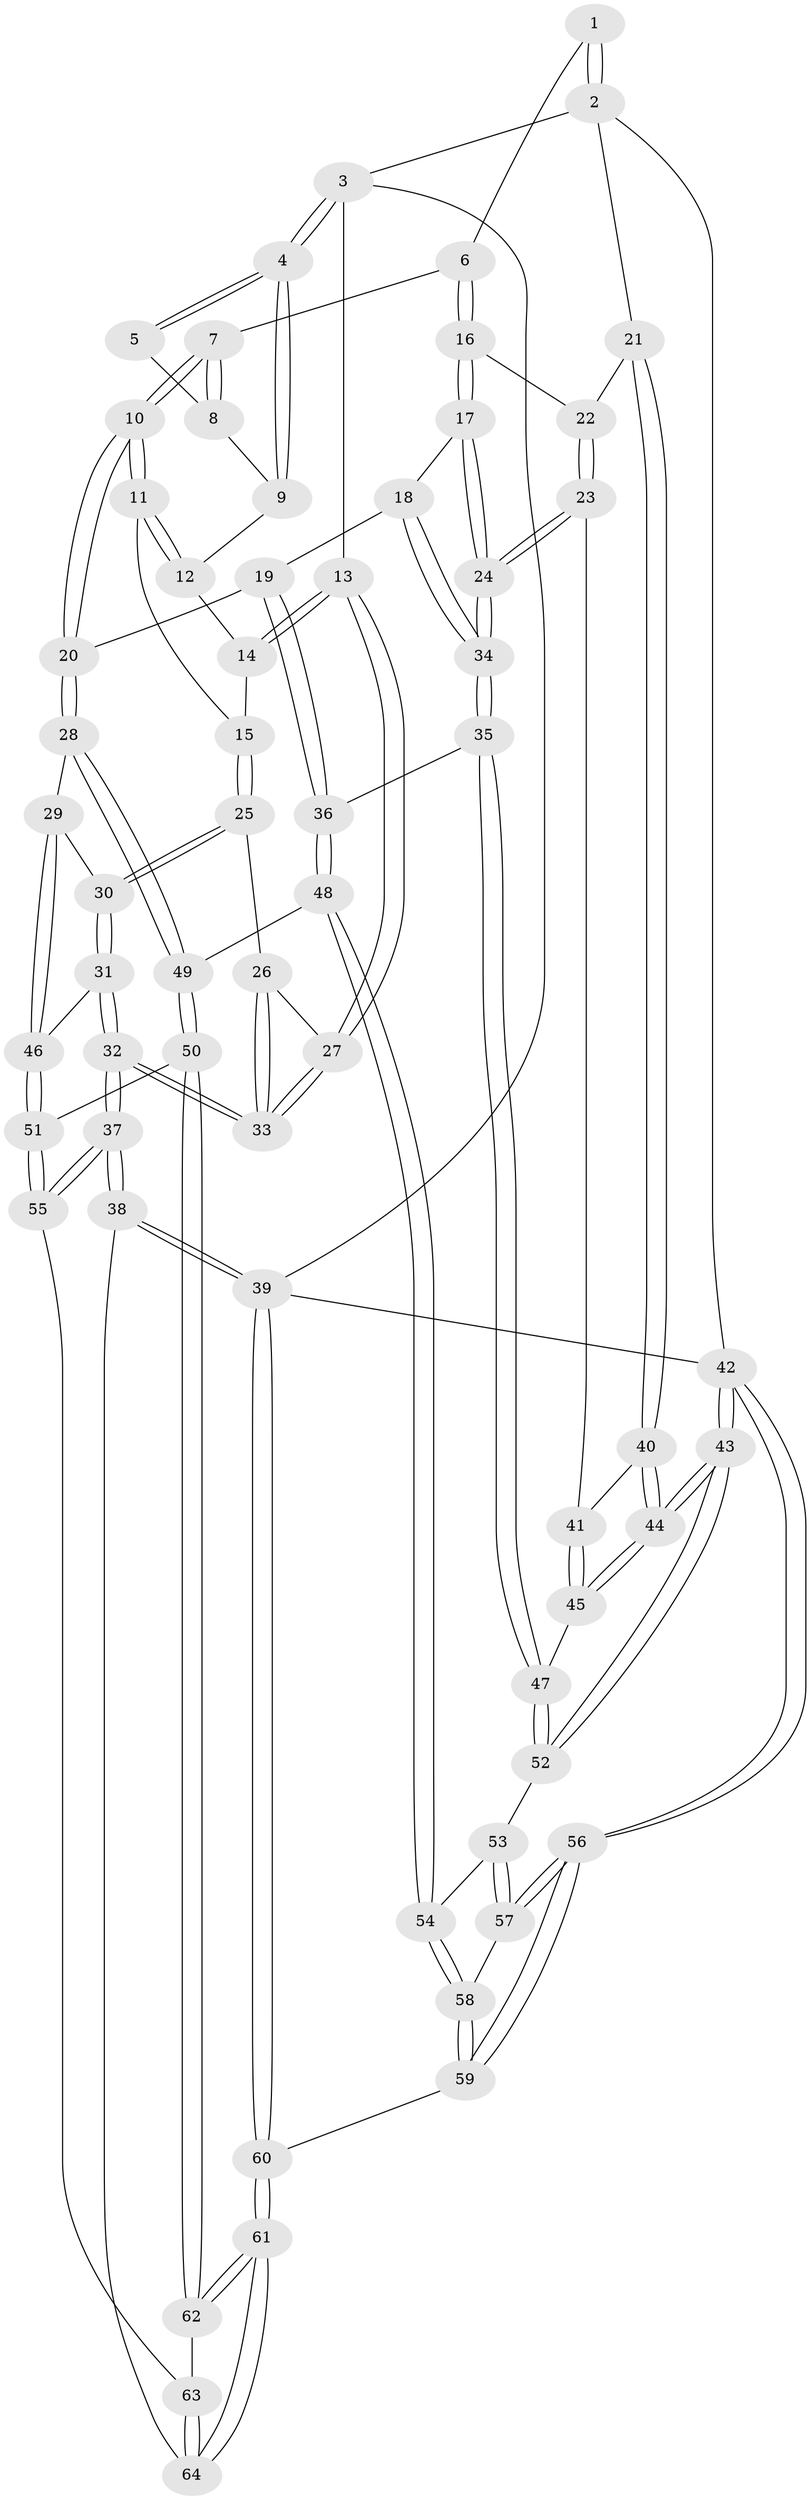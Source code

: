 // Generated by graph-tools (version 1.1) at 2025/38/03/09/25 02:38:53]
// undirected, 64 vertices, 157 edges
graph export_dot {
graph [start="1"]
  node [color=gray90,style=filled];
  1 [pos="+0.8050794307766311+0"];
  2 [pos="+1+0"];
  3 [pos="+0+0"];
  4 [pos="+0+0"];
  5 [pos="+0.44394558173696047+0"];
  6 [pos="+0.5646309007948432+0.20238829412022596"];
  7 [pos="+0.48823140417811267+0.19717111405797558"];
  8 [pos="+0.3843018686809059+0.1177320091609551"];
  9 [pos="+0.3221515268899+0.13362593731940653"];
  10 [pos="+0.3689443197533026+0.38716899589423776"];
  11 [pos="+0.2964623413805823+0.31679050208311293"];
  12 [pos="+0.3035341321086955+0.1573640905578666"];
  13 [pos="+0+0"];
  14 [pos="+0.15349862864141106+0.22210501327059876"];
  15 [pos="+0.16067870645546528+0.31062150167658903"];
  16 [pos="+0.5662696965270715+0.20440804025778997"];
  17 [pos="+0.5768582311475906+0.2967543577161088"];
  18 [pos="+0.557494749900408+0.37650277131043536"];
  19 [pos="+0.5393937570594863+0.4070207016764109"];
  20 [pos="+0.3724901201068489+0.4177441703104162"];
  21 [pos="+1+0"];
  22 [pos="+0.7738935746646749+0.26632014373410323"];
  23 [pos="+0.7515490274654579+0.4228900531129839"];
  24 [pos="+0.7495973021267381+0.4270328641803217"];
  25 [pos="+0.1430385473399219+0.33903862817885194"];
  26 [pos="+0.09182622279626328+0.33263010720581443"];
  27 [pos="+0+0.15998090390704392"];
  28 [pos="+0.3656845935436836+0.43562680194128073"];
  29 [pos="+0.2552533745748624+0.43726100115652683"];
  30 [pos="+0.14937512248145393+0.4220251969024118"];
  31 [pos="+0.08400424149886643+0.5294924148818733"];
  32 [pos="+0+0.6098678252658167"];
  33 [pos="+0+0.5568047945015804"];
  34 [pos="+0.7468726702300478+0.4425328449549564"];
  35 [pos="+0.7464605030200647+0.473340891662468"];
  36 [pos="+0.5893153970907724+0.5132982894853044"];
  37 [pos="+0+0.6818514605070521"];
  38 [pos="+0+0.9247748645290091"];
  39 [pos="+0+1"];
  40 [pos="+1+0.08226274633840949"];
  41 [pos="+0.9200615556962375+0.3710891263120533"];
  42 [pos="+1+1"];
  43 [pos="+1+1"];
  44 [pos="+1+0.5459835100827121"];
  45 [pos="+0.8864818751729379+0.5575301112848019"];
  46 [pos="+0.19712112063867848+0.5872605818970876"];
  47 [pos="+0.8213246931132412+0.5765299605387331"];
  48 [pos="+0.4829046937202316+0.667031501382863"];
  49 [pos="+0.3875216867838822+0.6516466177353841"];
  50 [pos="+0.3839704895276823+0.6536101365805619"];
  51 [pos="+0.29823314863905126+0.6528222132265984"];
  52 [pos="+0.8137145656060387+0.6007623627370847"];
  53 [pos="+0.784877219832501+0.6567484214274838"];
  54 [pos="+0.5139051018171918+0.6919496094734614"];
  55 [pos="+0.1268046956861566+0.7784024251486829"];
  56 [pos="+1+1"];
  57 [pos="+0.83641804055793+0.9421120619695358"];
  58 [pos="+0.5674443744472829+0.8282188942108175"];
  59 [pos="+0.3634909030801964+1"];
  60 [pos="+0.3273866586576817+1"];
  61 [pos="+0.3147281023299963+1"];
  62 [pos="+0.3699162118114935+0.7083945034401002"];
  63 [pos="+0.17623917409366943+0.8878344635977391"];
  64 [pos="+0.18480291620579967+0.9219173658376363"];
  1 -- 2;
  1 -- 2;
  1 -- 6;
  2 -- 3;
  2 -- 21;
  2 -- 42;
  3 -- 4;
  3 -- 4;
  3 -- 13;
  3 -- 39;
  4 -- 5;
  4 -- 5;
  4 -- 9;
  4 -- 9;
  5 -- 8;
  6 -- 7;
  6 -- 16;
  6 -- 16;
  7 -- 8;
  7 -- 8;
  7 -- 10;
  7 -- 10;
  8 -- 9;
  9 -- 12;
  10 -- 11;
  10 -- 11;
  10 -- 20;
  10 -- 20;
  11 -- 12;
  11 -- 12;
  11 -- 15;
  12 -- 14;
  13 -- 14;
  13 -- 14;
  13 -- 27;
  13 -- 27;
  14 -- 15;
  15 -- 25;
  15 -- 25;
  16 -- 17;
  16 -- 17;
  16 -- 22;
  17 -- 18;
  17 -- 24;
  17 -- 24;
  18 -- 19;
  18 -- 34;
  18 -- 34;
  19 -- 20;
  19 -- 36;
  19 -- 36;
  20 -- 28;
  20 -- 28;
  21 -- 22;
  21 -- 40;
  21 -- 40;
  22 -- 23;
  22 -- 23;
  23 -- 24;
  23 -- 24;
  23 -- 41;
  24 -- 34;
  24 -- 34;
  25 -- 26;
  25 -- 30;
  25 -- 30;
  26 -- 27;
  26 -- 33;
  26 -- 33;
  27 -- 33;
  27 -- 33;
  28 -- 29;
  28 -- 49;
  28 -- 49;
  29 -- 30;
  29 -- 46;
  29 -- 46;
  30 -- 31;
  30 -- 31;
  31 -- 32;
  31 -- 32;
  31 -- 46;
  32 -- 33;
  32 -- 33;
  32 -- 37;
  32 -- 37;
  34 -- 35;
  34 -- 35;
  35 -- 36;
  35 -- 47;
  35 -- 47;
  36 -- 48;
  36 -- 48;
  37 -- 38;
  37 -- 38;
  37 -- 55;
  37 -- 55;
  38 -- 39;
  38 -- 39;
  38 -- 64;
  39 -- 60;
  39 -- 60;
  39 -- 42;
  40 -- 41;
  40 -- 44;
  40 -- 44;
  41 -- 45;
  41 -- 45;
  42 -- 43;
  42 -- 43;
  42 -- 56;
  42 -- 56;
  43 -- 44;
  43 -- 44;
  43 -- 52;
  43 -- 52;
  44 -- 45;
  44 -- 45;
  45 -- 47;
  46 -- 51;
  46 -- 51;
  47 -- 52;
  47 -- 52;
  48 -- 49;
  48 -- 54;
  48 -- 54;
  49 -- 50;
  49 -- 50;
  50 -- 51;
  50 -- 62;
  50 -- 62;
  51 -- 55;
  51 -- 55;
  52 -- 53;
  53 -- 54;
  53 -- 57;
  53 -- 57;
  54 -- 58;
  54 -- 58;
  55 -- 63;
  56 -- 57;
  56 -- 57;
  56 -- 59;
  56 -- 59;
  57 -- 58;
  58 -- 59;
  58 -- 59;
  59 -- 60;
  60 -- 61;
  60 -- 61;
  61 -- 62;
  61 -- 62;
  61 -- 64;
  61 -- 64;
  62 -- 63;
  63 -- 64;
  63 -- 64;
}
